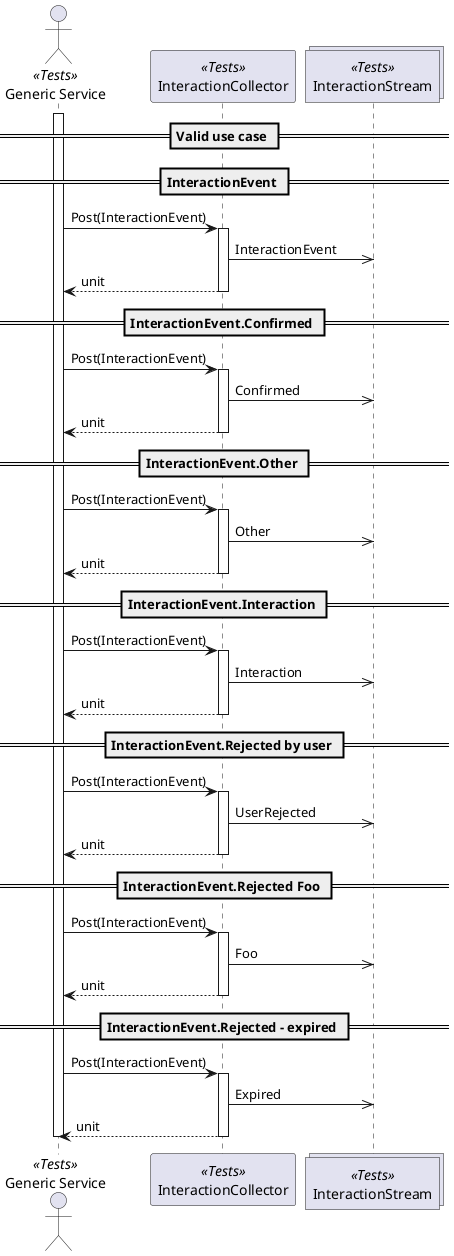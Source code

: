 @startuml Valid cases

== Valid use case ==

actor "Generic Service" as GenericService <<Tests>>
participant "InteractionCollector" as InteractionCollector <<Tests>>
collections "InteractionStream" as InteractionStream <<Tests>>

activate GenericService

== InteractionEvent ==

GenericService -> InteractionCollector ++: Post(InteractionEvent)
    InteractionCollector ->> InteractionStream: InteractionEvent
InteractionCollector --> GenericService --: unit

== InteractionEvent.Confirmed ==

GenericService -> InteractionCollector ++: Post(InteractionEvent)
    InteractionCollector ->> InteractionStream: Confirmed
InteractionCollector --> GenericService --: unit

== InteractionEvent.Other ==

GenericService -> InteractionCollector ++: Post(InteractionEvent)
    InteractionCollector ->> InteractionStream: Other
InteractionCollector --> GenericService --: unit

== InteractionEvent.Interaction ==

GenericService -> InteractionCollector ++: Post(InteractionEvent)
    InteractionCollector ->> InteractionStream: Interaction
InteractionCollector --> GenericService --: unit

== InteractionEvent.Rejected by user ==

GenericService -> InteractionCollector ++: Post(InteractionEvent)
    InteractionCollector ->> InteractionStream: UserRejected
InteractionCollector --> GenericService --: unit

== InteractionEvent.Rejected Foo ==

GenericService -> InteractionCollector ++: Post(InteractionEvent)
    InteractionCollector ->> InteractionStream: Foo
InteractionCollector --> GenericService --: unit

== InteractionEvent.Rejected - expired ==

GenericService -> InteractionCollector ++: Post(InteractionEvent)
    InteractionCollector ->> InteractionStream: Expired
InteractionCollector --> GenericService --: unit

deactivate GenericService

@enduml
